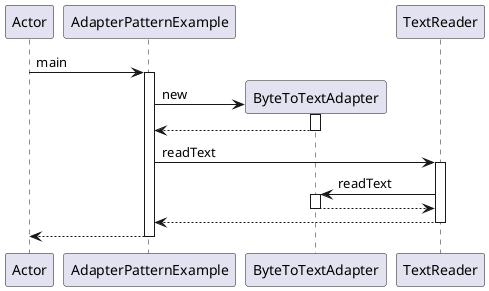 @startuml
participant Actor
Actor -> AdapterPatternExample : main
activate AdapterPatternExample
create ByteToTextAdapter
AdapterPatternExample -> ByteToTextAdapter : new
activate ByteToTextAdapter
ByteToTextAdapter --> AdapterPatternExample
deactivate ByteToTextAdapter
AdapterPatternExample -> TextReader : readText
activate TextReader
TextReader -> ByteToTextAdapter : readText
activate ByteToTextAdapter
ByteToTextAdapter --> TextReader
deactivate ByteToTextAdapter
TextReader --> AdapterPatternExample
deactivate TextReader
return
@enduml